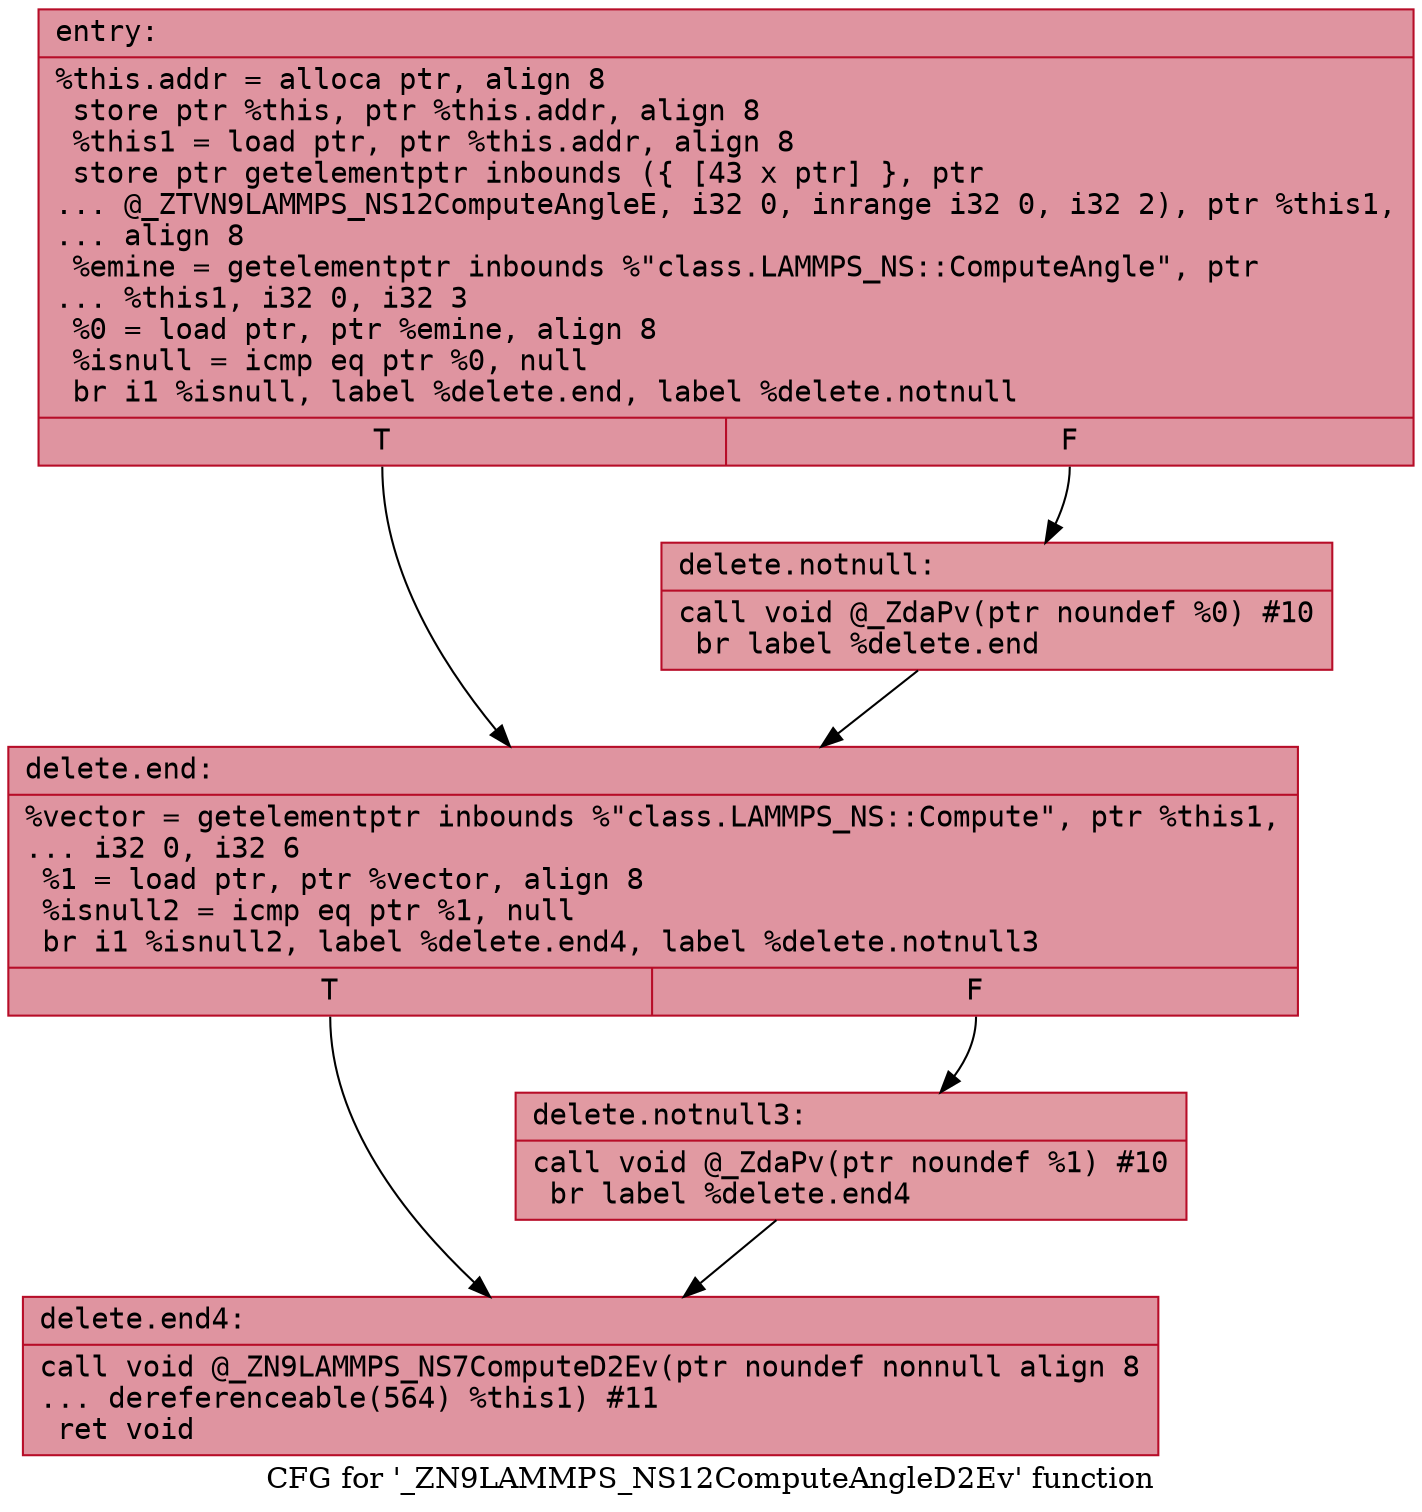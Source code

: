 digraph "CFG for '_ZN9LAMMPS_NS12ComputeAngleD2Ev' function" {
	label="CFG for '_ZN9LAMMPS_NS12ComputeAngleD2Ev' function";

	Node0x5582f1dc11f0 [shape=record,color="#b70d28ff", style=filled, fillcolor="#b70d2870" fontname="Courier",label="{entry:\l|  %this.addr = alloca ptr, align 8\l  store ptr %this, ptr %this.addr, align 8\l  %this1 = load ptr, ptr %this.addr, align 8\l  store ptr getelementptr inbounds (\{ [43 x ptr] \}, ptr\l... @_ZTVN9LAMMPS_NS12ComputeAngleE, i32 0, inrange i32 0, i32 2), ptr %this1,\l... align 8\l  %emine = getelementptr inbounds %\"class.LAMMPS_NS::ComputeAngle\", ptr\l... %this1, i32 0, i32 3\l  %0 = load ptr, ptr %emine, align 8\l  %isnull = icmp eq ptr %0, null\l  br i1 %isnull, label %delete.end, label %delete.notnull\l|{<s0>T|<s1>F}}"];
	Node0x5582f1dc11f0:s0 -> Node0x5582f1dc1570[tooltip="entry -> delete.end\nProbability 37.50%" ];
	Node0x5582f1dc11f0:s1 -> Node0x5582f1dc15c0[tooltip="entry -> delete.notnull\nProbability 62.50%" ];
	Node0x5582f1dc15c0 [shape=record,color="#b70d28ff", style=filled, fillcolor="#bb1b2c70" fontname="Courier",label="{delete.notnull:\l|  call void @_ZdaPv(ptr noundef %0) #10\l  br label %delete.end\l}"];
	Node0x5582f1dc15c0 -> Node0x5582f1dc1570[tooltip="delete.notnull -> delete.end\nProbability 100.00%" ];
	Node0x5582f1dc1570 [shape=record,color="#b70d28ff", style=filled, fillcolor="#b70d2870" fontname="Courier",label="{delete.end:\l|  %vector = getelementptr inbounds %\"class.LAMMPS_NS::Compute\", ptr %this1,\l... i32 0, i32 6\l  %1 = load ptr, ptr %vector, align 8\l  %isnull2 = icmp eq ptr %1, null\l  br i1 %isnull2, label %delete.end4, label %delete.notnull3\l|{<s0>T|<s1>F}}"];
	Node0x5582f1dc1570:s0 -> Node0x5582f1dc19d0[tooltip="delete.end -> delete.end4\nProbability 37.50%" ];
	Node0x5582f1dc1570:s1 -> Node0x5582f1dc1a50[tooltip="delete.end -> delete.notnull3\nProbability 62.50%" ];
	Node0x5582f1dc1a50 [shape=record,color="#b70d28ff", style=filled, fillcolor="#bb1b2c70" fontname="Courier",label="{delete.notnull3:\l|  call void @_ZdaPv(ptr noundef %1) #10\l  br label %delete.end4\l}"];
	Node0x5582f1dc1a50 -> Node0x5582f1dc19d0[tooltip="delete.notnull3 -> delete.end4\nProbability 100.00%" ];
	Node0x5582f1dc19d0 [shape=record,color="#b70d28ff", style=filled, fillcolor="#b70d2870" fontname="Courier",label="{delete.end4:\l|  call void @_ZN9LAMMPS_NS7ComputeD2Ev(ptr noundef nonnull align 8\l... dereferenceable(564) %this1) #11\l  ret void\l}"];
}
